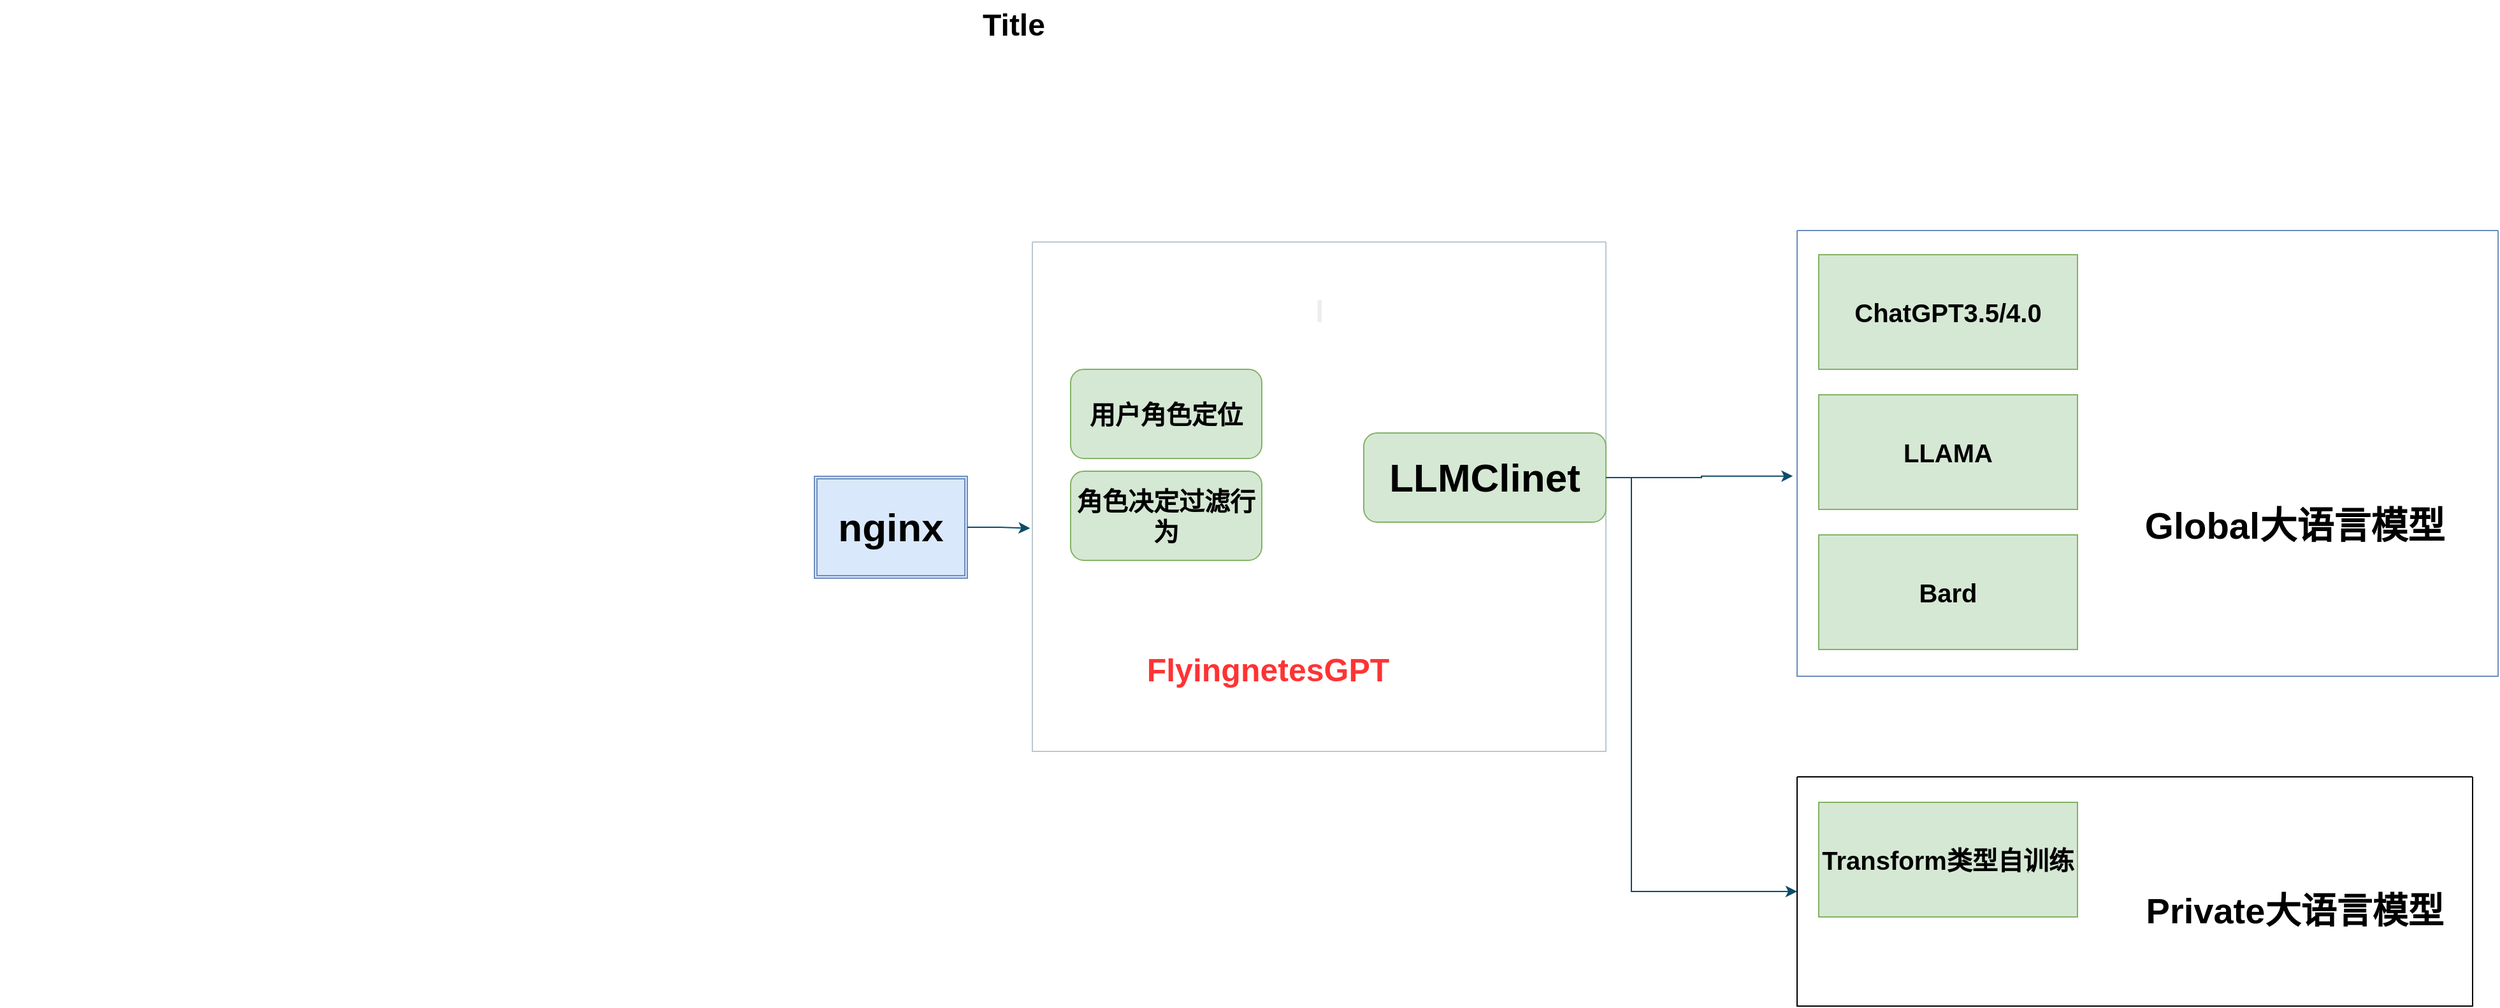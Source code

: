 <mxfile version="22.1.2" type="device">
  <diagram name="Page-1" id="74b105a0-9070-1c63-61bc-23e55f88626e">
    <mxGraphModel dx="4143.5" dy="2632" grid="1" gridSize="10" guides="1" tooltips="1" connect="1" arrows="1" fold="1" page="1" pageScale="1.5" pageWidth="1169" pageHeight="826" background="none" math="0" shadow="0">
      <root>
        <mxCell id="0" style=";html=1;" />
        <mxCell id="1" style=";html=1;" parent="0" />
        <mxCell id="10b056a9c633e61c-30" value="Title" style="text;strokeColor=none;fillColor=none;html=1;fontSize=24;fontStyle=1;verticalAlign=middle;align=center;" parent="1" vertex="1">
          <mxGeometry x="-670" y="-10" width="1590" height="40" as="geometry" />
        </mxCell>
        <mxCell id="To2LvBZBczLgQQMTYS_E-5" value="&lt;font style=&quot;font-size: 20px;&quot;&gt;&lt;b&gt;ChatGPT3.5/4.0&lt;/b&gt;&lt;/font&gt;" style="rounded=0;whiteSpace=wrap;html=1;fillColor=#d5e8d4;strokeColor=#82b366;" vertex="1" parent="1">
          <mxGeometry x="757" y="190" width="203" height="90" as="geometry" />
        </mxCell>
        <mxCell id="To2LvBZBczLgQQMTYS_E-6" value="&lt;span style=&quot;font-size: 20px;&quot;&gt;&lt;b&gt;LLAMA&lt;/b&gt;&lt;/span&gt;" style="rounded=0;whiteSpace=wrap;html=1;fillColor=#d5e8d4;strokeColor=#82b366;" vertex="1" parent="1">
          <mxGeometry x="757" y="300" width="203" height="90" as="geometry" />
        </mxCell>
        <mxCell id="To2LvBZBczLgQQMTYS_E-7" value="&lt;span style=&quot;font-size: 20px;&quot;&gt;&lt;b&gt;Bard&lt;/b&gt;&lt;/span&gt;" style="rounded=0;whiteSpace=wrap;html=1;fillColor=#d5e8d4;strokeColor=#82b366;" vertex="1" parent="1">
          <mxGeometry x="757" y="410" width="203" height="90" as="geometry" />
        </mxCell>
        <mxCell id="To2LvBZBczLgQQMTYS_E-8" value="" style="swimlane;startSize=0;fillColor=#99FF99;strokeColor=#6c8ebf;fontSize=23;" vertex="1" parent="1">
          <mxGeometry x="740" y="171" width="550" height="350" as="geometry" />
        </mxCell>
        <mxCell id="To2LvBZBczLgQQMTYS_E-12" value="Global大语言模型" style="text;html=1;align=center;verticalAlign=middle;resizable=0;points=[];autosize=1;strokeColor=none;fillColor=none;fontStyle=1;fontSize=29;" vertex="1" parent="1">
          <mxGeometry x="1000" y="378" width="260" height="50" as="geometry" />
        </mxCell>
        <mxCell id="To2LvBZBczLgQQMTYS_E-14" value="" style="swimlane;startSize=0;" vertex="1" parent="1">
          <mxGeometry x="740" y="600" width="530" height="180" as="geometry" />
        </mxCell>
        <mxCell id="To2LvBZBczLgQQMTYS_E-13" value="&lt;span style=&quot;font-size: 20px;&quot;&gt;&lt;b&gt;Transform类型自训练&lt;/b&gt;&lt;/span&gt;" style="rounded=0;whiteSpace=wrap;html=1;fillColor=#d5e8d4;strokeColor=#82b366;" vertex="1" parent="To2LvBZBczLgQQMTYS_E-14">
          <mxGeometry x="17" y="20" width="203" height="90" as="geometry" />
        </mxCell>
        <mxCell id="To2LvBZBczLgQQMTYS_E-15" value="Private大语言模型" style="text;html=1;align=center;verticalAlign=middle;resizable=0;points=[];autosize=1;strokeColor=none;fillColor=none;fontStyle=1;fontSize=28;" vertex="1" parent="To2LvBZBczLgQQMTYS_E-14">
          <mxGeometry x="260" y="80" width="260" height="50" as="geometry" />
        </mxCell>
        <mxCell id="To2LvBZBczLgQQMTYS_E-21" value="&lt;b&gt;&lt;font style=&quot;font-size: 31px;&quot;&gt;nginx&lt;/font&gt;&lt;/b&gt;" style="shape=ext;double=1;rounded=0;whiteSpace=wrap;html=1;fillColor=#dae8fc;strokeColor=#6c8ebf;" vertex="1" parent="1">
          <mxGeometry x="-31" y="364" width="120" height="80" as="geometry" />
        </mxCell>
        <mxCell id="To2LvBZBczLgQQMTYS_E-30" value="" style="swimlane;startSize=0;strokeColor=#BAC8D3;fontColor=#EEEEEE;fillColor=#09555B;" vertex="1" parent="1">
          <mxGeometry x="140" y="180" width="450" height="400" as="geometry" />
        </mxCell>
        <mxCell id="To2LvBZBczLgQQMTYS_E-33" value="&lt;b style=&quot;border-color: var(--border-color); color: rgb(0, 0, 0);&quot;&gt;&lt;font style=&quot;border-color: var(--border-color); font-size: 20px;&quot;&gt;用户角色定位&lt;/font&gt;&lt;/b&gt;" style="rounded=1;whiteSpace=wrap;html=1;strokeColor=#82b366;fillColor=#d5e8d4;" vertex="1" parent="To2LvBZBczLgQQMTYS_E-30">
          <mxGeometry x="30" y="100" width="150" height="70" as="geometry" />
        </mxCell>
        <mxCell id="To2LvBZBczLgQQMTYS_E-34" value="&lt;span style=&quot;font-size: 20px;&quot;&gt;&lt;b&gt;角色决定过滤行为&lt;/b&gt;&lt;/span&gt;" style="rounded=1;whiteSpace=wrap;html=1;strokeColor=#82b366;fillColor=#d5e8d4;" vertex="1" parent="To2LvBZBczLgQQMTYS_E-30">
          <mxGeometry x="30" y="180" width="150" height="70" as="geometry" />
        </mxCell>
        <mxCell id="To2LvBZBczLgQQMTYS_E-28" value="&lt;b style=&quot;border-color: var(--border-color);&quot;&gt;&lt;font style=&quot;border-color: var(--border-color); font-size: 31px;&quot;&gt;LLMClinet&lt;/font&gt;&lt;/b&gt;" style="rounded=1;whiteSpace=wrap;html=1;strokeColor=#82b366;fillColor=#d5e8d4;" vertex="1" parent="To2LvBZBczLgQQMTYS_E-30">
          <mxGeometry x="260" y="150" width="190" height="70" as="geometry" />
        </mxCell>
        <mxCell id="To2LvBZBczLgQQMTYS_E-35" value="&lt;b&gt;&lt;font style=&quot;font-size: 24px;&quot;&gt;l&lt;/font&gt;&lt;/b&gt;" style="text;html=1;align=center;verticalAlign=middle;resizable=0;points=[];autosize=1;strokeColor=none;fillColor=none;fontColor=#EEEEEE;" vertex="1" parent="To2LvBZBczLgQQMTYS_E-30">
          <mxGeometry x="210" y="35" width="30" height="40" as="geometry" />
        </mxCell>
        <mxCell id="To2LvBZBczLgQQMTYS_E-38" value="&lt;font color=&quot;#ff3333&quot; size=&quot;1&quot; style=&quot;&quot;&gt;&lt;b style=&quot;font-size: 25px;&quot;&gt;FlyingnetesGPT&lt;/b&gt;&lt;/font&gt;" style="text;html=1;strokeColor=none;fillColor=none;align=center;verticalAlign=middle;whiteSpace=wrap;rounded=0;fontColor=#EEEEEE;" vertex="1" parent="To2LvBZBczLgQQMTYS_E-30">
          <mxGeometry x="90" y="320" width="190" height="30" as="geometry" />
        </mxCell>
        <mxCell id="To2LvBZBczLgQQMTYS_E-39" style="edgeStyle=orthogonalEdgeStyle;rounded=0;orthogonalLoop=1;jettySize=auto;html=1;exitX=1;exitY=0.5;exitDx=0;exitDy=0;entryX=-0.004;entryY=0.562;entryDx=0;entryDy=0;entryPerimeter=0;strokeColor=#0B4D6A;" edge="1" parent="1" source="To2LvBZBczLgQQMTYS_E-21" target="To2LvBZBczLgQQMTYS_E-30">
          <mxGeometry relative="1" as="geometry" />
        </mxCell>
        <mxCell id="To2LvBZBczLgQQMTYS_E-40" style="edgeStyle=orthogonalEdgeStyle;rounded=0;orthogonalLoop=1;jettySize=auto;html=1;entryX=-0.006;entryY=0.551;entryDx=0;entryDy=0;entryPerimeter=0;strokeColor=#0B4D6A;" edge="1" parent="1" source="To2LvBZBczLgQQMTYS_E-28" target="To2LvBZBczLgQQMTYS_E-8">
          <mxGeometry relative="1" as="geometry" />
        </mxCell>
        <mxCell id="To2LvBZBczLgQQMTYS_E-41" style="edgeStyle=orthogonalEdgeStyle;rounded=0;orthogonalLoop=1;jettySize=auto;html=1;exitX=1;exitY=0.5;exitDx=0;exitDy=0;entryX=0;entryY=0.5;entryDx=0;entryDy=0;strokeColor=#0B4D6A;" edge="1" parent="1" source="To2LvBZBczLgQQMTYS_E-28" target="To2LvBZBczLgQQMTYS_E-14">
          <mxGeometry relative="1" as="geometry">
            <Array as="points">
              <mxPoint x="610" y="365" />
              <mxPoint x="610" y="690" />
            </Array>
          </mxGeometry>
        </mxCell>
      </root>
    </mxGraphModel>
  </diagram>
</mxfile>

